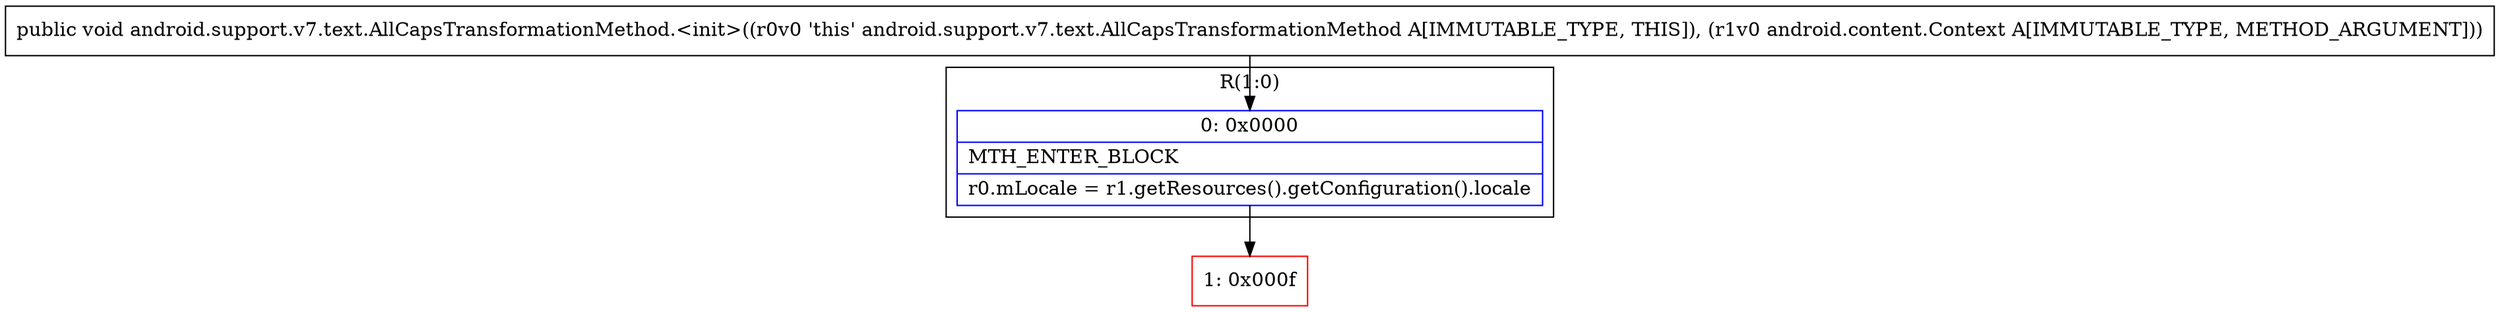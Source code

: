 digraph "CFG forandroid.support.v7.text.AllCapsTransformationMethod.\<init\>(Landroid\/content\/Context;)V" {
subgraph cluster_Region_1191724055 {
label = "R(1:0)";
node [shape=record,color=blue];
Node_0 [shape=record,label="{0\:\ 0x0000|MTH_ENTER_BLOCK\l|r0.mLocale = r1.getResources().getConfiguration().locale\l}"];
}
Node_1 [shape=record,color=red,label="{1\:\ 0x000f}"];
MethodNode[shape=record,label="{public void android.support.v7.text.AllCapsTransformationMethod.\<init\>((r0v0 'this' android.support.v7.text.AllCapsTransformationMethod A[IMMUTABLE_TYPE, THIS]), (r1v0 android.content.Context A[IMMUTABLE_TYPE, METHOD_ARGUMENT])) }"];
MethodNode -> Node_0;
Node_0 -> Node_1;
}

